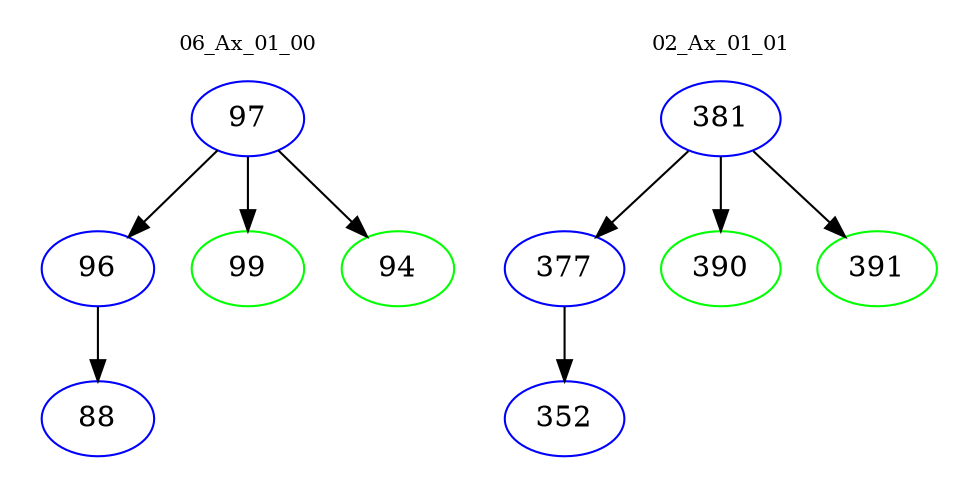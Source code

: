 digraph{
subgraph cluster_0 {
color = white
label = "06_Ax_01_00";
fontsize=10;
T0_97 [label="97", color="blue"]
T0_97 -> T0_96 [color="black"]
T0_96 [label="96", color="blue"]
T0_96 -> T0_88 [color="black"]
T0_88 [label="88", color="blue"]
T0_97 -> T0_99 [color="black"]
T0_99 [label="99", color="green"]
T0_97 -> T0_94 [color="black"]
T0_94 [label="94", color="green"]
}
subgraph cluster_1 {
color = white
label = "02_Ax_01_01";
fontsize=10;
T1_381 [label="381", color="blue"]
T1_381 -> T1_377 [color="black"]
T1_377 [label="377", color="blue"]
T1_377 -> T1_352 [color="black"]
T1_352 [label="352", color="blue"]
T1_381 -> T1_390 [color="black"]
T1_390 [label="390", color="green"]
T1_381 -> T1_391 [color="black"]
T1_391 [label="391", color="green"]
}
}
